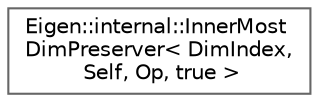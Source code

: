 digraph "类继承关系图"
{
 // LATEX_PDF_SIZE
  bgcolor="transparent";
  edge [fontname=Helvetica,fontsize=10,labelfontname=Helvetica,labelfontsize=10];
  node [fontname=Helvetica,fontsize=10,shape=box,height=0.2,width=0.4];
  rankdir="LR";
  Node0 [id="Node000000",label="Eigen::internal::InnerMost\lDimPreserver\< DimIndex,\l Self, Op, true \>",height=0.2,width=0.4,color="grey40", fillcolor="white", style="filled",URL="$struct_eigen_1_1internal_1_1_inner_most_dim_preserver_3_01_dim_index_00_01_self_00_01_op_00_01true_01_4.html",tooltip=" "];
}
